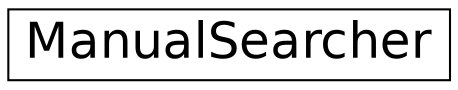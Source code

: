digraph G
{
  edge [fontname="Helvetica",fontsize="24",labelfontname="Helvetica",labelfontsize="24"];
  node [fontname="Helvetica",fontsize="24",shape=record];
  rankdir="LR";
  Node1 [label="ManualSearcher",height=0.2,width=0.4,color="black", fillcolor="white", style="filled",URL="$class_manual_searcher.html"];
}
